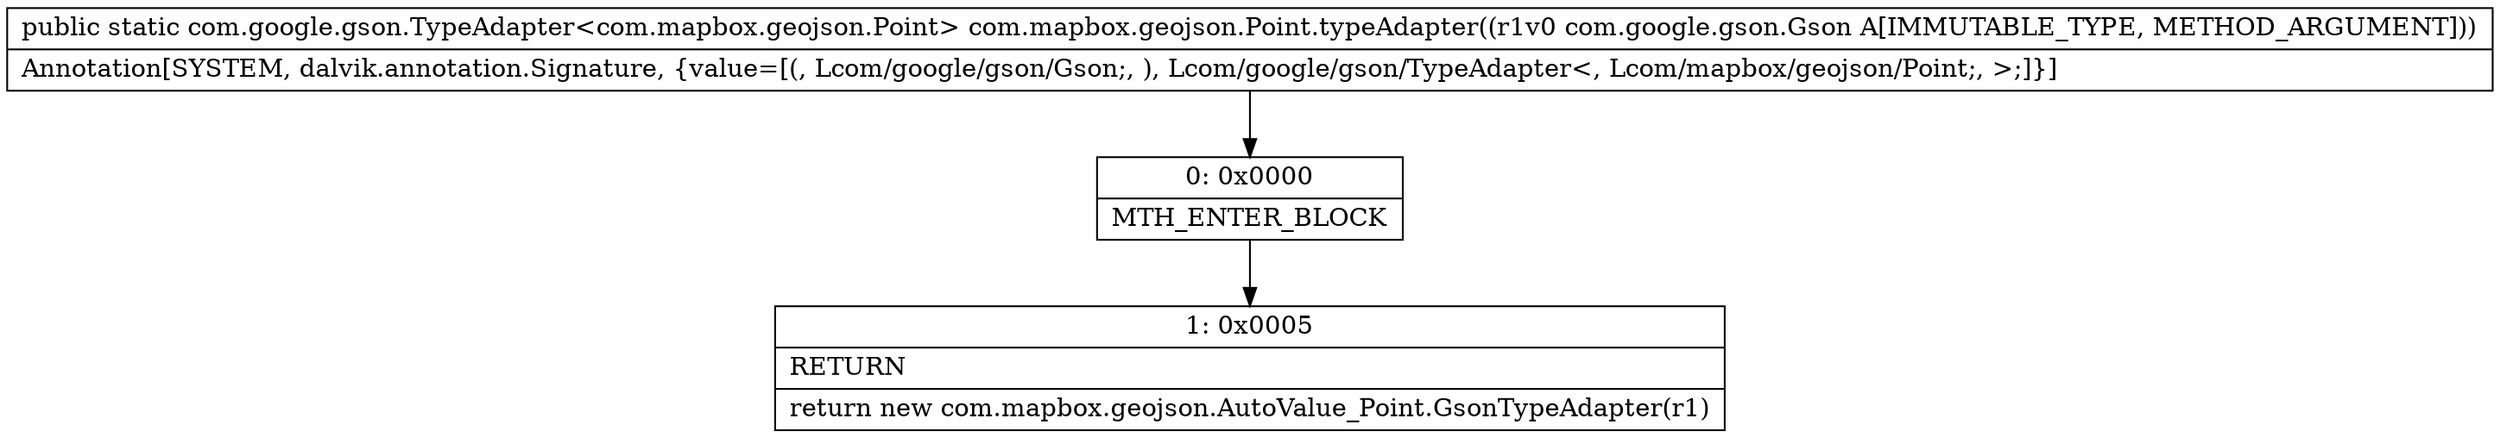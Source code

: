 digraph "CFG forcom.mapbox.geojson.Point.typeAdapter(Lcom\/google\/gson\/Gson;)Lcom\/google\/gson\/TypeAdapter;" {
Node_0 [shape=record,label="{0\:\ 0x0000|MTH_ENTER_BLOCK\l}"];
Node_1 [shape=record,label="{1\:\ 0x0005|RETURN\l|return new com.mapbox.geojson.AutoValue_Point.GsonTypeAdapter(r1)\l}"];
MethodNode[shape=record,label="{public static com.google.gson.TypeAdapter\<com.mapbox.geojson.Point\> com.mapbox.geojson.Point.typeAdapter((r1v0 com.google.gson.Gson A[IMMUTABLE_TYPE, METHOD_ARGUMENT]))  | Annotation[SYSTEM, dalvik.annotation.Signature, \{value=[(, Lcom\/google\/gson\/Gson;, ), Lcom\/google\/gson\/TypeAdapter\<, Lcom\/mapbox\/geojson\/Point;, \>;]\}]\l}"];
MethodNode -> Node_0;
Node_0 -> Node_1;
}

